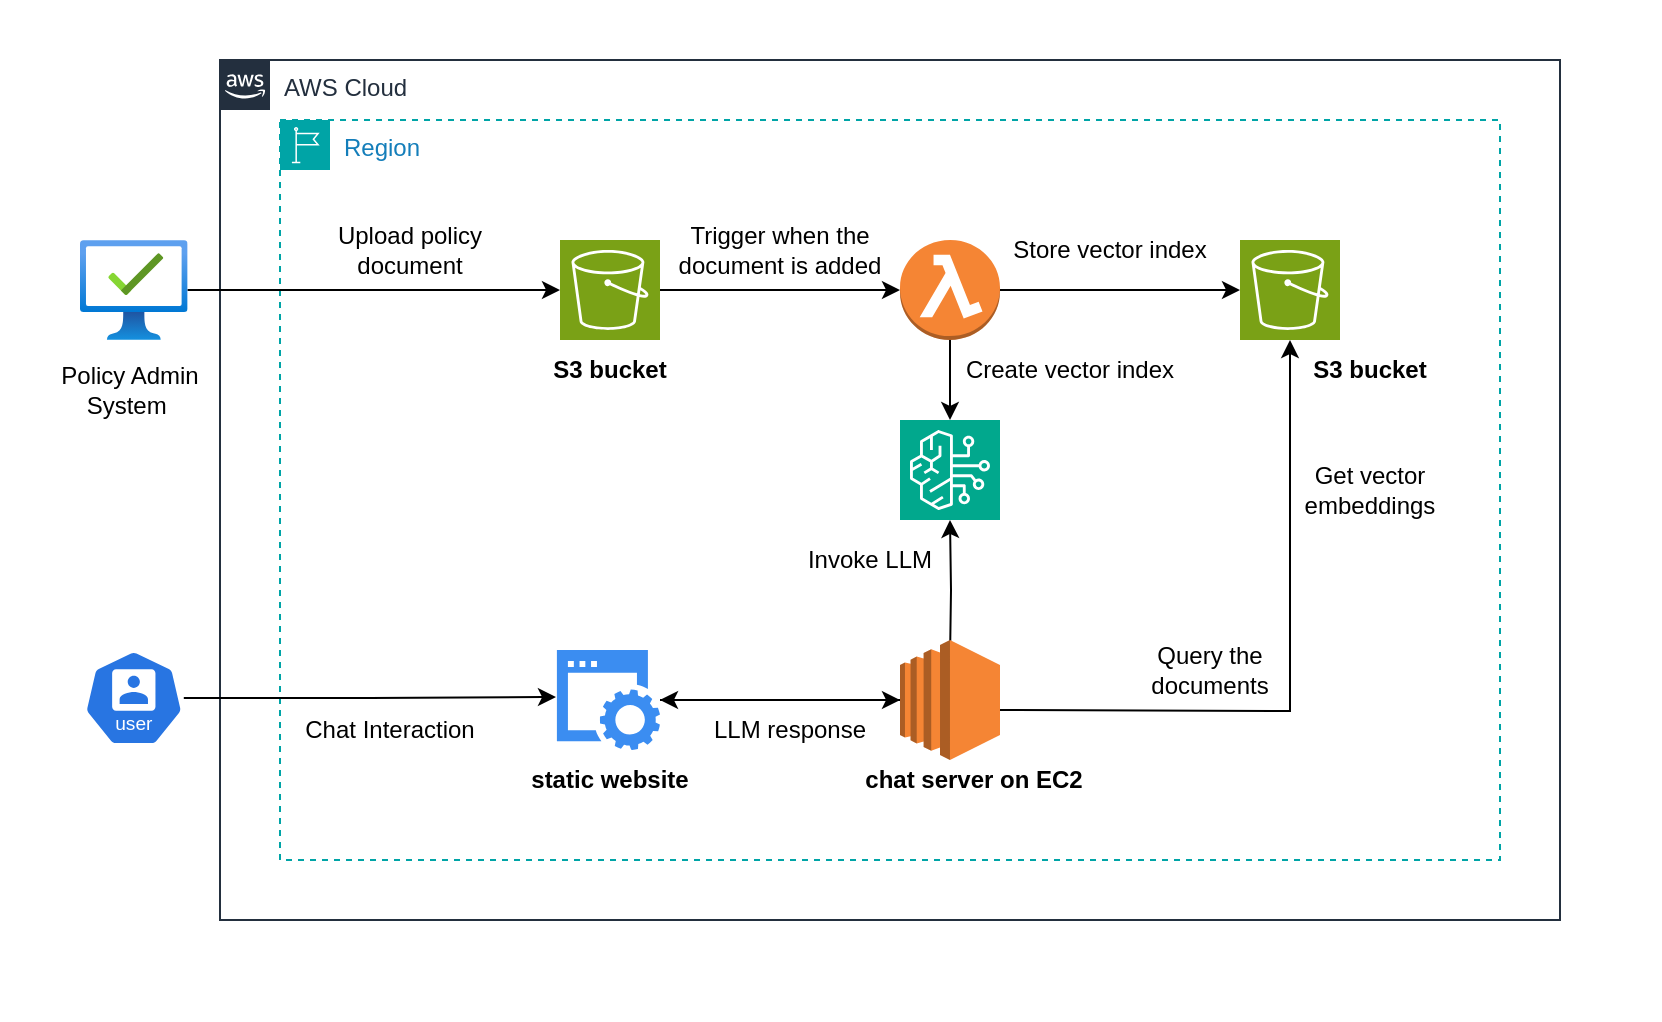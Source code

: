 <mxfile version="24.4.9" type="device">
  <diagram name="RAGBot" id="PySWI7dFrAsNCvFBGPsw">
    <mxGraphModel dx="1804" dy="606" grid="1" gridSize="10" guides="1" tooltips="1" connect="1" arrows="1" fold="1" page="1" pageScale="1" pageWidth="850" pageHeight="1100" math="0" shadow="0">
      <root>
        <mxCell id="0" />
        <mxCell id="1" parent="0" />
        <mxCell id="IF9zBRpAFgyhNhvbQL1x-1" value="AWS Cloud" style="points=[[0,0],[0.25,0],[0.5,0],[0.75,0],[1,0],[1,0.25],[1,0.5],[1,0.75],[1,1],[0.75,1],[0.5,1],[0.25,1],[0,1],[0,0.75],[0,0.5],[0,0.25]];outlineConnect=0;gradientColor=none;html=1;whiteSpace=wrap;fontSize=12;fontStyle=0;container=1;pointerEvents=0;collapsible=0;recursiveResize=0;shape=mxgraph.aws4.group;grIcon=mxgraph.aws4.group_aws_cloud_alt;strokeColor=#232F3E;fillColor=none;verticalAlign=top;align=left;spacingLeft=30;fontColor=#232F3E;dashed=0;" parent="1" vertex="1">
          <mxGeometry x="90" y="40" width="670" height="430" as="geometry" />
        </mxCell>
        <mxCell id="IF9zBRpAFgyhNhvbQL1x-2" value="Region" style="points=[[0,0],[0.25,0],[0.5,0],[0.75,0],[1,0],[1,0.25],[1,0.5],[1,0.75],[1,1],[0.75,1],[0.5,1],[0.25,1],[0,1],[0,0.75],[0,0.5],[0,0.25]];outlineConnect=0;gradientColor=none;html=1;whiteSpace=wrap;fontSize=12;fontStyle=0;container=1;pointerEvents=0;collapsible=0;recursiveResize=0;shape=mxgraph.aws4.group;grIcon=mxgraph.aws4.group_region;strokeColor=#00A4A6;fillColor=none;verticalAlign=top;align=left;spacingLeft=30;fontColor=#147EBA;dashed=1;" parent="IF9zBRpAFgyhNhvbQL1x-1" vertex="1">
          <mxGeometry x="30" y="30" width="610" height="370" as="geometry" />
        </mxCell>
        <mxCell id="IF9zBRpAFgyhNhvbQL1x-4" value="" style="sketch=0;points=[[0,0,0],[0.25,0,0],[0.5,0,0],[0.75,0,0],[1,0,0],[0,1,0],[0.25,1,0],[0.5,1,0],[0.75,1,0],[1,1,0],[0,0.25,0],[0,0.5,0],[0,0.75,0],[1,0.25,0],[1,0.5,0],[1,0.75,0]];outlineConnect=0;fontColor=#232F3E;fillColor=#7AA116;strokeColor=#ffffff;dashed=0;verticalLabelPosition=bottom;verticalAlign=top;align=center;html=1;fontSize=12;fontStyle=0;aspect=fixed;shape=mxgraph.aws4.resourceIcon;resIcon=mxgraph.aws4.s3;" parent="IF9zBRpAFgyhNhvbQL1x-2" vertex="1">
          <mxGeometry x="140" y="60" width="50" height="50" as="geometry" />
        </mxCell>
        <mxCell id="IF9zBRpAFgyhNhvbQL1x-5" value="" style="outlineConnect=0;dashed=0;verticalLabelPosition=bottom;verticalAlign=top;align=center;html=1;shape=mxgraph.aws3.lambda_function;fillColor=#F58534;gradientColor=none;" parent="IF9zBRpAFgyhNhvbQL1x-2" vertex="1">
          <mxGeometry x="310" y="60" width="50" height="50" as="geometry" />
        </mxCell>
        <mxCell id="IF9zBRpAFgyhNhvbQL1x-6" value="" style="sketch=0;points=[[0,0,0],[0.25,0,0],[0.5,0,0],[0.75,0,0],[1,0,0],[0,1,0],[0.25,1,0],[0.5,1,0],[0.75,1,0],[1,1,0],[0,0.25,0],[0,0.5,0],[0,0.75,0],[1,0.25,0],[1,0.5,0],[1,0.75,0]];outlineConnect=0;fontColor=#232F3E;fillColor=#01A88D;strokeColor=#ffffff;dashed=0;verticalLabelPosition=bottom;verticalAlign=top;align=center;html=1;fontSize=12;fontStyle=0;aspect=fixed;shape=mxgraph.aws4.resourceIcon;resIcon=mxgraph.aws4.bedrock;" parent="IF9zBRpAFgyhNhvbQL1x-2" vertex="1">
          <mxGeometry x="310" y="150" width="50" height="50" as="geometry" />
        </mxCell>
        <mxCell id="IF9zBRpAFgyhNhvbQL1x-7" value="" style="sketch=0;points=[[0,0,0],[0.25,0,0],[0.5,0,0],[0.75,0,0],[1,0,0],[0,1,0],[0.25,1,0],[0.5,1,0],[0.75,1,0],[1,1,0],[0,0.25,0],[0,0.5,0],[0,0.75,0],[1,0.25,0],[1,0.5,0],[1,0.75,0]];outlineConnect=0;fontColor=#232F3E;fillColor=#7AA116;strokeColor=#ffffff;dashed=0;verticalLabelPosition=bottom;verticalAlign=top;align=center;html=1;fontSize=12;fontStyle=0;aspect=fixed;shape=mxgraph.aws4.resourceIcon;resIcon=mxgraph.aws4.s3;" parent="IF9zBRpAFgyhNhvbQL1x-2" vertex="1">
          <mxGeometry x="480" y="60" width="50" height="50" as="geometry" />
        </mxCell>
        <mxCell id="IF9zBRpAFgyhNhvbQL1x-8" style="edgeStyle=orthogonalEdgeStyle;rounded=0;orthogonalLoop=1;jettySize=auto;html=1;entryX=0;entryY=0.5;entryDx=0;entryDy=0;entryPerimeter=0;" parent="IF9zBRpAFgyhNhvbQL1x-2" source="IF9zBRpAFgyhNhvbQL1x-4" target="IF9zBRpAFgyhNhvbQL1x-5" edge="1">
          <mxGeometry relative="1" as="geometry" />
        </mxCell>
        <mxCell id="IF9zBRpAFgyhNhvbQL1x-9" style="edgeStyle=orthogonalEdgeStyle;rounded=0;orthogonalLoop=1;jettySize=auto;html=1;entryX=0;entryY=0.5;entryDx=0;entryDy=0;entryPerimeter=0;" parent="IF9zBRpAFgyhNhvbQL1x-2" source="IF9zBRpAFgyhNhvbQL1x-5" target="IF9zBRpAFgyhNhvbQL1x-7" edge="1">
          <mxGeometry relative="1" as="geometry" />
        </mxCell>
        <mxCell id="IF9zBRpAFgyhNhvbQL1x-10" style="edgeStyle=orthogonalEdgeStyle;rounded=0;orthogonalLoop=1;jettySize=auto;html=1;entryX=0.5;entryY=0;entryDx=0;entryDy=0;entryPerimeter=0;" parent="IF9zBRpAFgyhNhvbQL1x-2" source="IF9zBRpAFgyhNhvbQL1x-5" target="IF9zBRpAFgyhNhvbQL1x-6" edge="1">
          <mxGeometry relative="1" as="geometry" />
        </mxCell>
        <mxCell id="IF9zBRpAFgyhNhvbQL1x-19" style="edgeStyle=orthogonalEdgeStyle;rounded=0;orthogonalLoop=1;jettySize=auto;html=1;" parent="IF9zBRpAFgyhNhvbQL1x-2" target="IF9zBRpAFgyhNhvbQL1x-6" edge="1">
          <mxGeometry relative="1" as="geometry">
            <mxPoint x="335" y="270" as="sourcePoint" />
          </mxGeometry>
        </mxCell>
        <mxCell id="IF9zBRpAFgyhNhvbQL1x-20" style="edgeStyle=orthogonalEdgeStyle;rounded=0;orthogonalLoop=1;jettySize=auto;html=1;entryX=0.5;entryY=1;entryDx=0;entryDy=0;entryPerimeter=0;" parent="IF9zBRpAFgyhNhvbQL1x-2" target="IF9zBRpAFgyhNhvbQL1x-7" edge="1">
          <mxGeometry relative="1" as="geometry">
            <mxPoint x="360" y="295" as="sourcePoint" />
          </mxGeometry>
        </mxCell>
        <mxCell id="IF9zBRpAFgyhNhvbQL1x-26" value="Trigger when the document is added" style="text;html=1;align=center;verticalAlign=middle;whiteSpace=wrap;rounded=0;" parent="IF9zBRpAFgyhNhvbQL1x-2" vertex="1">
          <mxGeometry x="195" y="50" width="110" height="30" as="geometry" />
        </mxCell>
        <mxCell id="IF9zBRpAFgyhNhvbQL1x-28" value="Store vector index" style="text;html=1;align=center;verticalAlign=middle;whiteSpace=wrap;rounded=0;" parent="IF9zBRpAFgyhNhvbQL1x-2" vertex="1">
          <mxGeometry x="360" y="50" width="110" height="30" as="geometry" />
        </mxCell>
        <mxCell id="IF9zBRpAFgyhNhvbQL1x-29" value="" style="shape=image;verticalLabelPosition=bottom;labelBackgroundColor=default;verticalAlign=top;aspect=fixed;imageAspect=0;image=https://tws.twcc.ai/wp-content/uploads/2023/11/LLM-ICONS-05.png;" parent="IF9zBRpAFgyhNhvbQL1x-2" vertex="1">
          <mxGeometry x="364.05" y="175" width="30" height="30" as="geometry" />
        </mxCell>
        <mxCell id="IF9zBRpAFgyhNhvbQL1x-31" value="Get vector embeddings" style="text;html=1;align=center;verticalAlign=middle;whiteSpace=wrap;rounded=0;" parent="IF9zBRpAFgyhNhvbQL1x-2" vertex="1">
          <mxGeometry x="490" y="170" width="110" height="30" as="geometry" />
        </mxCell>
        <mxCell id="8CNhUAMTUuA7KOJPm0iJ-3" value="Chat Interaction" style="text;html=1;align=center;verticalAlign=middle;whiteSpace=wrap;rounded=0;" vertex="1" parent="IF9zBRpAFgyhNhvbQL1x-2">
          <mxGeometry y="290" width="110" height="30" as="geometry" />
        </mxCell>
        <mxCell id="8CNhUAMTUuA7KOJPm0iJ-10" value="Upload policy document" style="text;html=1;align=center;verticalAlign=middle;whiteSpace=wrap;rounded=0;" vertex="1" parent="IF9zBRpAFgyhNhvbQL1x-2">
          <mxGeometry x="10" y="50" width="110" height="30" as="geometry" />
        </mxCell>
        <mxCell id="IF9zBRpAFgyhNhvbQL1x-30" value="Query the documents" style="text;html=1;align=center;verticalAlign=middle;whiteSpace=wrap;rounded=0;" parent="IF9zBRpAFgyhNhvbQL1x-2" vertex="1">
          <mxGeometry x="410" y="260" width="110" height="30" as="geometry" />
        </mxCell>
        <mxCell id="IF9zBRpAFgyhNhvbQL1x-33" value="Invoke LLM" style="text;html=1;align=center;verticalAlign=middle;whiteSpace=wrap;rounded=0;" parent="IF9zBRpAFgyhNhvbQL1x-2" vertex="1">
          <mxGeometry x="240" y="205" width="110" height="30" as="geometry" />
        </mxCell>
        <mxCell id="IF9zBRpAFgyhNhvbQL1x-34" value="LLM response" style="text;html=1;align=center;verticalAlign=middle;whiteSpace=wrap;rounded=0;" parent="IF9zBRpAFgyhNhvbQL1x-2" vertex="1">
          <mxGeometry x="200" y="290" width="110" height="30" as="geometry" />
        </mxCell>
        <mxCell id="8CNhUAMTUuA7KOJPm0iJ-1" value="" style="sketch=0;html=1;aspect=fixed;strokeColor=none;shadow=0;fillColor=#3B8DF1;verticalAlign=top;labelPosition=center;verticalLabelPosition=bottom;shape=mxgraph.gcp2.website" vertex="1" parent="IF9zBRpAFgyhNhvbQL1x-2">
          <mxGeometry x="138.45" y="265" width="51.55" height="50" as="geometry" />
        </mxCell>
        <mxCell id="8CNhUAMTUuA7KOJPm0iJ-5" value="" style="shape=image;verticalLabelPosition=bottom;labelBackgroundColor=default;verticalAlign=top;aspect=fixed;imageAspect=0;image=https://miro.medium.com/v2/resize:fit:2000/1*HCpU9Lsfnm8On56sJplEbw.png;" vertex="1" parent="IF9zBRpAFgyhNhvbQL1x-2">
          <mxGeometry x="264.07" y="240" width="61.85" height="20" as="geometry" />
        </mxCell>
        <mxCell id="IF9zBRpAFgyhNhvbQL1x-13" value="" style="shape=image;verticalLabelPosition=bottom;labelBackgroundColor=default;verticalAlign=top;aspect=fixed;imageAspect=0;image=https://deepsense.ai/wp-content/uploads/2023/10/LangChain-announces-partnership-with-deepsense.jpeg;" parent="IF9zBRpAFgyhNhvbQL1x-2" vertex="1">
          <mxGeometry x="340" y="235" width="78.09" height="30" as="geometry" />
        </mxCell>
        <mxCell id="8CNhUAMTUuA7KOJPm0iJ-22" style="edgeStyle=orthogonalEdgeStyle;rounded=0;orthogonalLoop=1;jettySize=auto;html=1;" edge="1" parent="IF9zBRpAFgyhNhvbQL1x-2" source="8CNhUAMTUuA7KOJPm0iJ-20">
          <mxGeometry relative="1" as="geometry">
            <mxPoint x="190" y="290" as="targetPoint" />
          </mxGeometry>
        </mxCell>
        <mxCell id="8CNhUAMTUuA7KOJPm0iJ-20" value="" style="outlineConnect=0;dashed=0;verticalLabelPosition=bottom;verticalAlign=top;align=center;html=1;shape=mxgraph.aws3.ec2;fillColor=#F58534;gradientColor=none;" vertex="1" parent="IF9zBRpAFgyhNhvbQL1x-2">
          <mxGeometry x="310" y="260" width="50" height="60" as="geometry" />
        </mxCell>
        <mxCell id="8CNhUAMTUuA7KOJPm0iJ-21" style="edgeStyle=orthogonalEdgeStyle;rounded=0;orthogonalLoop=1;jettySize=auto;html=1;entryX=0;entryY=0.5;entryDx=0;entryDy=0;entryPerimeter=0;" edge="1" parent="IF9zBRpAFgyhNhvbQL1x-2" source="8CNhUAMTUuA7KOJPm0iJ-1" target="8CNhUAMTUuA7KOJPm0iJ-20">
          <mxGeometry relative="1" as="geometry" />
        </mxCell>
        <mxCell id="8CNhUAMTUuA7KOJPm0iJ-23" value="&lt;b&gt;static website&lt;/b&gt;" style="text;html=1;align=center;verticalAlign=middle;whiteSpace=wrap;rounded=0;" vertex="1" parent="IF9zBRpAFgyhNhvbQL1x-2">
          <mxGeometry x="110" y="315" width="110" height="30" as="geometry" />
        </mxCell>
        <mxCell id="8CNhUAMTUuA7KOJPm0iJ-24" value="&lt;b&gt;chat server on EC2&lt;/b&gt;" style="text;html=1;align=center;verticalAlign=middle;whiteSpace=wrap;rounded=0;" vertex="1" parent="IF9zBRpAFgyhNhvbQL1x-2">
          <mxGeometry x="284.05" y="315" width="125.95" height="30" as="geometry" />
        </mxCell>
        <mxCell id="8CNhUAMTUuA7KOJPm0iJ-25" value="&lt;b&gt;S3 bucket&lt;/b&gt;" style="text;html=1;align=center;verticalAlign=middle;whiteSpace=wrap;rounded=0;" vertex="1" parent="IF9zBRpAFgyhNhvbQL1x-2">
          <mxGeometry x="110" y="110" width="110" height="30" as="geometry" />
        </mxCell>
        <mxCell id="8CNhUAMTUuA7KOJPm0iJ-26" value="&lt;b&gt;S3 bucket&lt;/b&gt;" style="text;html=1;align=center;verticalAlign=middle;whiteSpace=wrap;rounded=0;" vertex="1" parent="IF9zBRpAFgyhNhvbQL1x-2">
          <mxGeometry x="490" y="110" width="110" height="30" as="geometry" />
        </mxCell>
        <mxCell id="8CNhUAMTUuA7KOJPm0iJ-30" value="Create vector index" style="text;html=1;align=center;verticalAlign=middle;whiteSpace=wrap;rounded=0;" vertex="1" parent="IF9zBRpAFgyhNhvbQL1x-2">
          <mxGeometry x="340" y="110" width="110" height="30" as="geometry" />
        </mxCell>
        <mxCell id="8CNhUAMTUuA7KOJPm0iJ-32" value="" style="shape=image;verticalLabelPosition=bottom;labelBackgroundColor=default;verticalAlign=top;aspect=fixed;imageAspect=0;image=https://www.pngall.com/wp-content/uploads/2016/05/Python-Logo-Free-Download-PNG.png;" vertex="1" parent="IF9zBRpAFgyhNhvbQL1x-2">
          <mxGeometry x="364.05" y="260" width="23.57" height="30" as="geometry" />
        </mxCell>
        <mxCell id="8CNhUAMTUuA7KOJPm0iJ-36" value="" style="shape=image;verticalLabelPosition=bottom;labelBackgroundColor=default;verticalAlign=top;aspect=fixed;imageAspect=0;image=https://tech.osteel.me/images/2020/03/04/docker-introduction-01.jpg;" vertex="1" parent="IF9zBRpAFgyhNhvbQL1x-2">
          <mxGeometry x="271.78" y="100" width="38.22" height="20" as="geometry" />
        </mxCell>
        <mxCell id="IF9zBRpAFgyhNhvbQL1x-22" value="" style="aspect=fixed;sketch=0;html=1;dashed=0;whitespace=wrap;verticalLabelPosition=bottom;verticalAlign=top;fillColor=#2875E2;strokeColor=#ffffff;points=[[0.005,0.63,0],[0.1,0.2,0],[0.9,0.2,0],[0.5,0,0],[0.995,0.63,0],[0.72,0.99,0],[0.5,1,0],[0.28,0.99,0]];shape=mxgraph.kubernetes.icon2;kubernetesLabel=1;prIcon=user" parent="1" vertex="1">
          <mxGeometry x="21.9" y="335" width="50" height="48" as="geometry" />
        </mxCell>
        <mxCell id="8CNhUAMTUuA7KOJPm0iJ-6" value="" style="image;aspect=fixed;html=1;points=[];align=center;fontSize=12;image=img/lib/azure2/management_governance/Managed_Desktop.svg;" vertex="1" parent="1">
          <mxGeometry x="20.0" y="130" width="53.8" height="50" as="geometry" />
        </mxCell>
        <mxCell id="8CNhUAMTUuA7KOJPm0iJ-7" value="Policy Admin System&amp;nbsp;" style="text;html=1;align=center;verticalAlign=middle;whiteSpace=wrap;rounded=0;" vertex="1" parent="1">
          <mxGeometry x="-10" y="190" width="110" height="30" as="geometry" />
        </mxCell>
        <mxCell id="8CNhUAMTUuA7KOJPm0iJ-9" style="edgeStyle=orthogonalEdgeStyle;rounded=0;orthogonalLoop=1;jettySize=auto;html=1;entryX=0;entryY=0.5;entryDx=0;entryDy=0;entryPerimeter=0;" edge="1" parent="1" source="8CNhUAMTUuA7KOJPm0iJ-6" target="IF9zBRpAFgyhNhvbQL1x-4">
          <mxGeometry relative="1" as="geometry" />
        </mxCell>
        <mxCell id="8CNhUAMTUuA7KOJPm0iJ-28" style="edgeStyle=orthogonalEdgeStyle;rounded=0;orthogonalLoop=1;jettySize=auto;html=1;entryX=-0.009;entryY=0.47;entryDx=0;entryDy=0;entryPerimeter=0;" edge="1" parent="1" source="IF9zBRpAFgyhNhvbQL1x-22" target="8CNhUAMTUuA7KOJPm0iJ-1">
          <mxGeometry relative="1" as="geometry" />
        </mxCell>
        <mxCell id="8CNhUAMTUuA7KOJPm0iJ-37" value="" style="rounded=0;whiteSpace=wrap;html=1;fillColor=none;strokeColor=none;" vertex="1" parent="1">
          <mxGeometry x="-20" y="10" width="830" height="510" as="geometry" />
        </mxCell>
      </root>
    </mxGraphModel>
  </diagram>
</mxfile>
